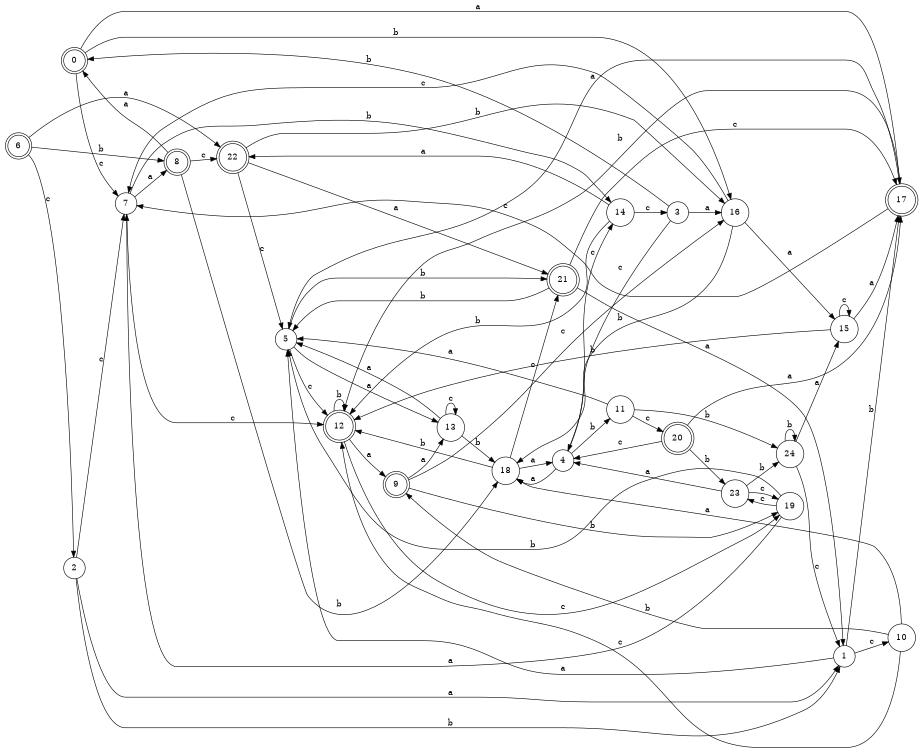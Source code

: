 digraph n20_2 {
__start0 [label="" shape="none"];

rankdir=LR;
size="8,5";

s0 [style="rounded,filled", color="black", fillcolor="white" shape="doublecircle", label="0"];
s1 [style="filled", color="black", fillcolor="white" shape="circle", label="1"];
s2 [style="filled", color="black", fillcolor="white" shape="circle", label="2"];
s3 [style="filled", color="black", fillcolor="white" shape="circle", label="3"];
s4 [style="filled", color="black", fillcolor="white" shape="circle", label="4"];
s5 [style="filled", color="black", fillcolor="white" shape="circle", label="5"];
s6 [style="rounded,filled", color="black", fillcolor="white" shape="doublecircle", label="6"];
s7 [style="filled", color="black", fillcolor="white" shape="circle", label="7"];
s8 [style="rounded,filled", color="black", fillcolor="white" shape="doublecircle", label="8"];
s9 [style="rounded,filled", color="black", fillcolor="white" shape="doublecircle", label="9"];
s10 [style="filled", color="black", fillcolor="white" shape="circle", label="10"];
s11 [style="filled", color="black", fillcolor="white" shape="circle", label="11"];
s12 [style="rounded,filled", color="black", fillcolor="white" shape="doublecircle", label="12"];
s13 [style="filled", color="black", fillcolor="white" shape="circle", label="13"];
s14 [style="filled", color="black", fillcolor="white" shape="circle", label="14"];
s15 [style="filled", color="black", fillcolor="white" shape="circle", label="15"];
s16 [style="filled", color="black", fillcolor="white" shape="circle", label="16"];
s17 [style="rounded,filled", color="black", fillcolor="white" shape="doublecircle", label="17"];
s18 [style="filled", color="black", fillcolor="white" shape="circle", label="18"];
s19 [style="filled", color="black", fillcolor="white" shape="circle", label="19"];
s20 [style="rounded,filled", color="black", fillcolor="white" shape="doublecircle", label="20"];
s21 [style="rounded,filled", color="black", fillcolor="white" shape="doublecircle", label="21"];
s22 [style="rounded,filled", color="black", fillcolor="white" shape="doublecircle", label="22"];
s23 [style="filled", color="black", fillcolor="white" shape="circle", label="23"];
s24 [style="filled", color="black", fillcolor="white" shape="circle", label="24"];
s0 -> s17 [label="a"];
s0 -> s16 [label="b"];
s0 -> s7 [label="c"];
s1 -> s5 [label="a"];
s1 -> s17 [label="b"];
s1 -> s10 [label="c"];
s2 -> s1 [label="a"];
s2 -> s1 [label="b"];
s2 -> s7 [label="c"];
s3 -> s16 [label="a"];
s3 -> s0 [label="b"];
s3 -> s4 [label="c"];
s4 -> s18 [label="a"];
s4 -> s11 [label="b"];
s4 -> s14 [label="c"];
s5 -> s13 [label="a"];
s5 -> s21 [label="b"];
s5 -> s12 [label="c"];
s6 -> s22 [label="a"];
s6 -> s8 [label="b"];
s6 -> s2 [label="c"];
s7 -> s8 [label="a"];
s7 -> s14 [label="b"];
s7 -> s12 [label="c"];
s8 -> s0 [label="a"];
s8 -> s18 [label="b"];
s8 -> s22 [label="c"];
s9 -> s13 [label="a"];
s9 -> s19 [label="b"];
s9 -> s16 [label="c"];
s10 -> s18 [label="a"];
s10 -> s9 [label="b"];
s10 -> s12 [label="c"];
s11 -> s5 [label="a"];
s11 -> s24 [label="b"];
s11 -> s20 [label="c"];
s12 -> s9 [label="a"];
s12 -> s12 [label="b"];
s12 -> s19 [label="c"];
s13 -> s5 [label="a"];
s13 -> s18 [label="b"];
s13 -> s13 [label="c"];
s14 -> s22 [label="a"];
s14 -> s12 [label="b"];
s14 -> s3 [label="c"];
s15 -> s17 [label="a"];
s15 -> s12 [label="b"];
s15 -> s15 [label="c"];
s16 -> s15 [label="a"];
s16 -> s18 [label="b"];
s16 -> s7 [label="c"];
s17 -> s5 [label="a"];
s17 -> s12 [label="b"];
s17 -> s7 [label="c"];
s18 -> s4 [label="a"];
s18 -> s12 [label="b"];
s18 -> s21 [label="c"];
s19 -> s7 [label="a"];
s19 -> s5 [label="b"];
s19 -> s23 [label="c"];
s20 -> s17 [label="a"];
s20 -> s23 [label="b"];
s20 -> s4 [label="c"];
s21 -> s1 [label="a"];
s21 -> s5 [label="b"];
s21 -> s17 [label="c"];
s22 -> s21 [label="a"];
s22 -> s16 [label="b"];
s22 -> s5 [label="c"];
s23 -> s4 [label="a"];
s23 -> s24 [label="b"];
s23 -> s19 [label="c"];
s24 -> s15 [label="a"];
s24 -> s24 [label="b"];
s24 -> s1 [label="c"];

}